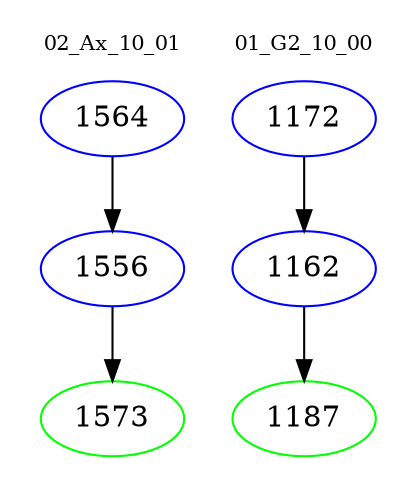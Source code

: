 digraph{
subgraph cluster_0 {
color = white
label = "02_Ax_10_01";
fontsize=10;
T0_1564 [label="1564", color="blue"]
T0_1564 -> T0_1556 [color="black"]
T0_1556 [label="1556", color="blue"]
T0_1556 -> T0_1573 [color="black"]
T0_1573 [label="1573", color="green"]
}
subgraph cluster_1 {
color = white
label = "01_G2_10_00";
fontsize=10;
T1_1172 [label="1172", color="blue"]
T1_1172 -> T1_1162 [color="black"]
T1_1162 [label="1162", color="blue"]
T1_1162 -> T1_1187 [color="black"]
T1_1187 [label="1187", color="green"]
}
}
